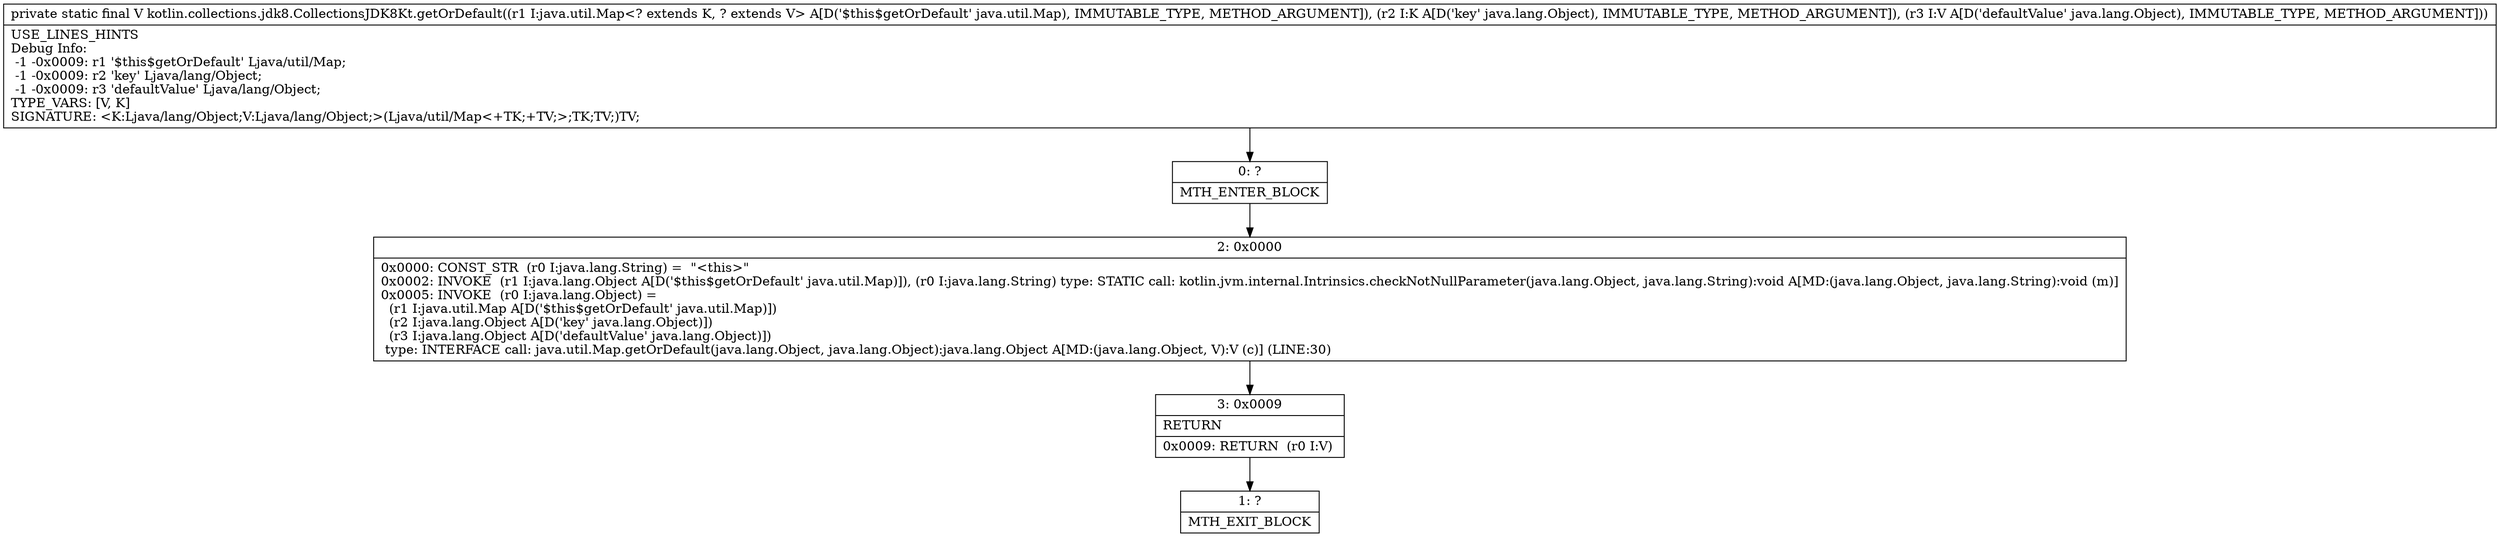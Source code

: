 digraph "CFG forkotlin.collections.jdk8.CollectionsJDK8Kt.getOrDefault(Ljava\/util\/Map;Ljava\/lang\/Object;Ljava\/lang\/Object;)Ljava\/lang\/Object;" {
Node_0 [shape=record,label="{0\:\ ?|MTH_ENTER_BLOCK\l}"];
Node_2 [shape=record,label="{2\:\ 0x0000|0x0000: CONST_STR  (r0 I:java.lang.String) =  \"\<this\>\" \l0x0002: INVOKE  (r1 I:java.lang.Object A[D('$this$getOrDefault' java.util.Map)]), (r0 I:java.lang.String) type: STATIC call: kotlin.jvm.internal.Intrinsics.checkNotNullParameter(java.lang.Object, java.lang.String):void A[MD:(java.lang.Object, java.lang.String):void (m)]\l0x0005: INVOKE  (r0 I:java.lang.Object) = \l  (r1 I:java.util.Map A[D('$this$getOrDefault' java.util.Map)])\l  (r2 I:java.lang.Object A[D('key' java.lang.Object)])\l  (r3 I:java.lang.Object A[D('defaultValue' java.lang.Object)])\l type: INTERFACE call: java.util.Map.getOrDefault(java.lang.Object, java.lang.Object):java.lang.Object A[MD:(java.lang.Object, V):V (c)] (LINE:30)\l}"];
Node_3 [shape=record,label="{3\:\ 0x0009|RETURN\l|0x0009: RETURN  (r0 I:V) \l}"];
Node_1 [shape=record,label="{1\:\ ?|MTH_EXIT_BLOCK\l}"];
MethodNode[shape=record,label="{private static final V kotlin.collections.jdk8.CollectionsJDK8Kt.getOrDefault((r1 I:java.util.Map\<? extends K, ? extends V\> A[D('$this$getOrDefault' java.util.Map), IMMUTABLE_TYPE, METHOD_ARGUMENT]), (r2 I:K A[D('key' java.lang.Object), IMMUTABLE_TYPE, METHOD_ARGUMENT]), (r3 I:V A[D('defaultValue' java.lang.Object), IMMUTABLE_TYPE, METHOD_ARGUMENT]))  | USE_LINES_HINTS\lDebug Info:\l  \-1 \-0x0009: r1 '$this$getOrDefault' Ljava\/util\/Map;\l  \-1 \-0x0009: r2 'key' Ljava\/lang\/Object;\l  \-1 \-0x0009: r3 'defaultValue' Ljava\/lang\/Object;\lTYPE_VARS: [V, K]\lSIGNATURE: \<K:Ljava\/lang\/Object;V:Ljava\/lang\/Object;\>(Ljava\/util\/Map\<+TK;+TV;\>;TK;TV;)TV;\l}"];
MethodNode -> Node_0;Node_0 -> Node_2;
Node_2 -> Node_3;
Node_3 -> Node_1;
}

